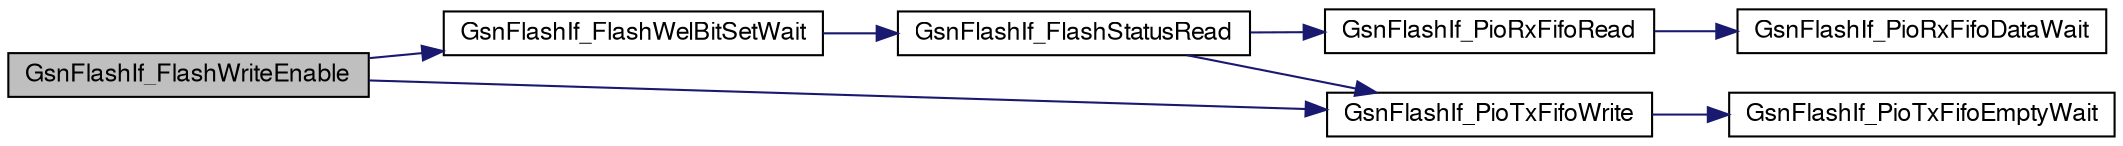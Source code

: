 digraph G
{
  edge [fontname="FreeSans",fontsize="12",labelfontname="FreeSans",labelfontsize="12"];
  node [fontname="FreeSans",fontsize="12",shape=record];
  rankdir=LR;
  Node1 [label="GsnFlashIf_FlashWriteEnable",height=0.2,width=0.4,color="black", fillcolor="grey75", style="filled" fontcolor="black"];
  Node1 -> Node2 [color="midnightblue",fontsize="12",style="solid"];
  Node2 [label="GsnFlashIf_FlashWelBitSetWait",height=0.2,width=0.4,color="black", fillcolor="white", style="filled",URL="$a00669.html#gaa4154e89e9e4a898ea3201fe01399563",tooltip="FlashIf FlashWelBitSetWait."];
  Node2 -> Node3 [color="midnightblue",fontsize="12",style="solid"];
  Node3 [label="GsnFlashIf_FlashStatusRead",height=0.2,width=0.4,color="black", fillcolor="white", style="filled",URL="$a00669.html#ga48297488ec4d500970cb6950cae78570",tooltip="FlashIf Flash Status Read."];
  Node3 -> Node4 [color="midnightblue",fontsize="12",style="solid"];
  Node4 [label="GsnFlashIf_PioRxFifoRead",height=0.2,width=0.4,color="black", fillcolor="white", style="filled",URL="$a00669.html#ga3c41c43e8ea5c81f7c5307820685fdaf",tooltip="Read FlashIf Pio Rx fifo Data."];
  Node4 -> Node5 [color="midnightblue",fontsize="12",style="solid"];
  Node5 [label="GsnFlashIf_PioRxFifoDataWait",height=0.2,width=0.4,color="black", fillcolor="white", style="filled",URL="$a00669.html#ga035c5d3ec64ab8e86cacf6cd39762303",tooltip="Wait for FlashIf Pio Rx fifo Data."];
  Node3 -> Node6 [color="midnightblue",fontsize="12",style="solid"];
  Node6 [label="GsnFlashIf_PioTxFifoWrite",height=0.2,width=0.4,color="black", fillcolor="white", style="filled",URL="$a00669.html#ga31cfba744b7133b256ba57713dc14e0f",tooltip="FlashIf Pio Tx fifo write."];
  Node6 -> Node7 [color="midnightblue",fontsize="12",style="solid"];
  Node7 [label="GsnFlashIf_PioTxFifoEmptyWait",height=0.2,width=0.4,color="black", fillcolor="white", style="filled",URL="$a00669.html#ga0e52d153a54a5e099ea53b4ab2ba02bc",tooltip="Wait for FlashIf Pio Tx fifo empty."];
  Node1 -> Node6 [color="midnightblue",fontsize="12",style="solid"];
}
